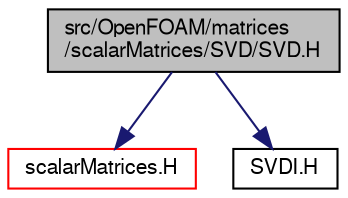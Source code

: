 digraph "src/OpenFOAM/matrices/scalarMatrices/SVD/SVD.H"
{
  bgcolor="transparent";
  edge [fontname="FreeSans",fontsize="10",labelfontname="FreeSans",labelfontsize="10"];
  node [fontname="FreeSans",fontsize="10",shape=record];
  Node0 [label="src/OpenFOAM/matrices\l/scalarMatrices/SVD/SVD.H",height=0.2,width=0.4,color="black", fillcolor="grey75", style="filled", fontcolor="black"];
  Node0 -> Node1 [color="midnightblue",fontsize="10",style="solid",fontname="FreeSans"];
  Node1 [label="scalarMatrices.H",height=0.2,width=0.4,color="red",URL="$a11024.html"];
  Node0 -> Node91 [color="midnightblue",fontsize="10",style="solid",fontname="FreeSans"];
  Node91 [label="SVDI.H",height=0.2,width=0.4,color="black",URL="$a11036.html"];
}
